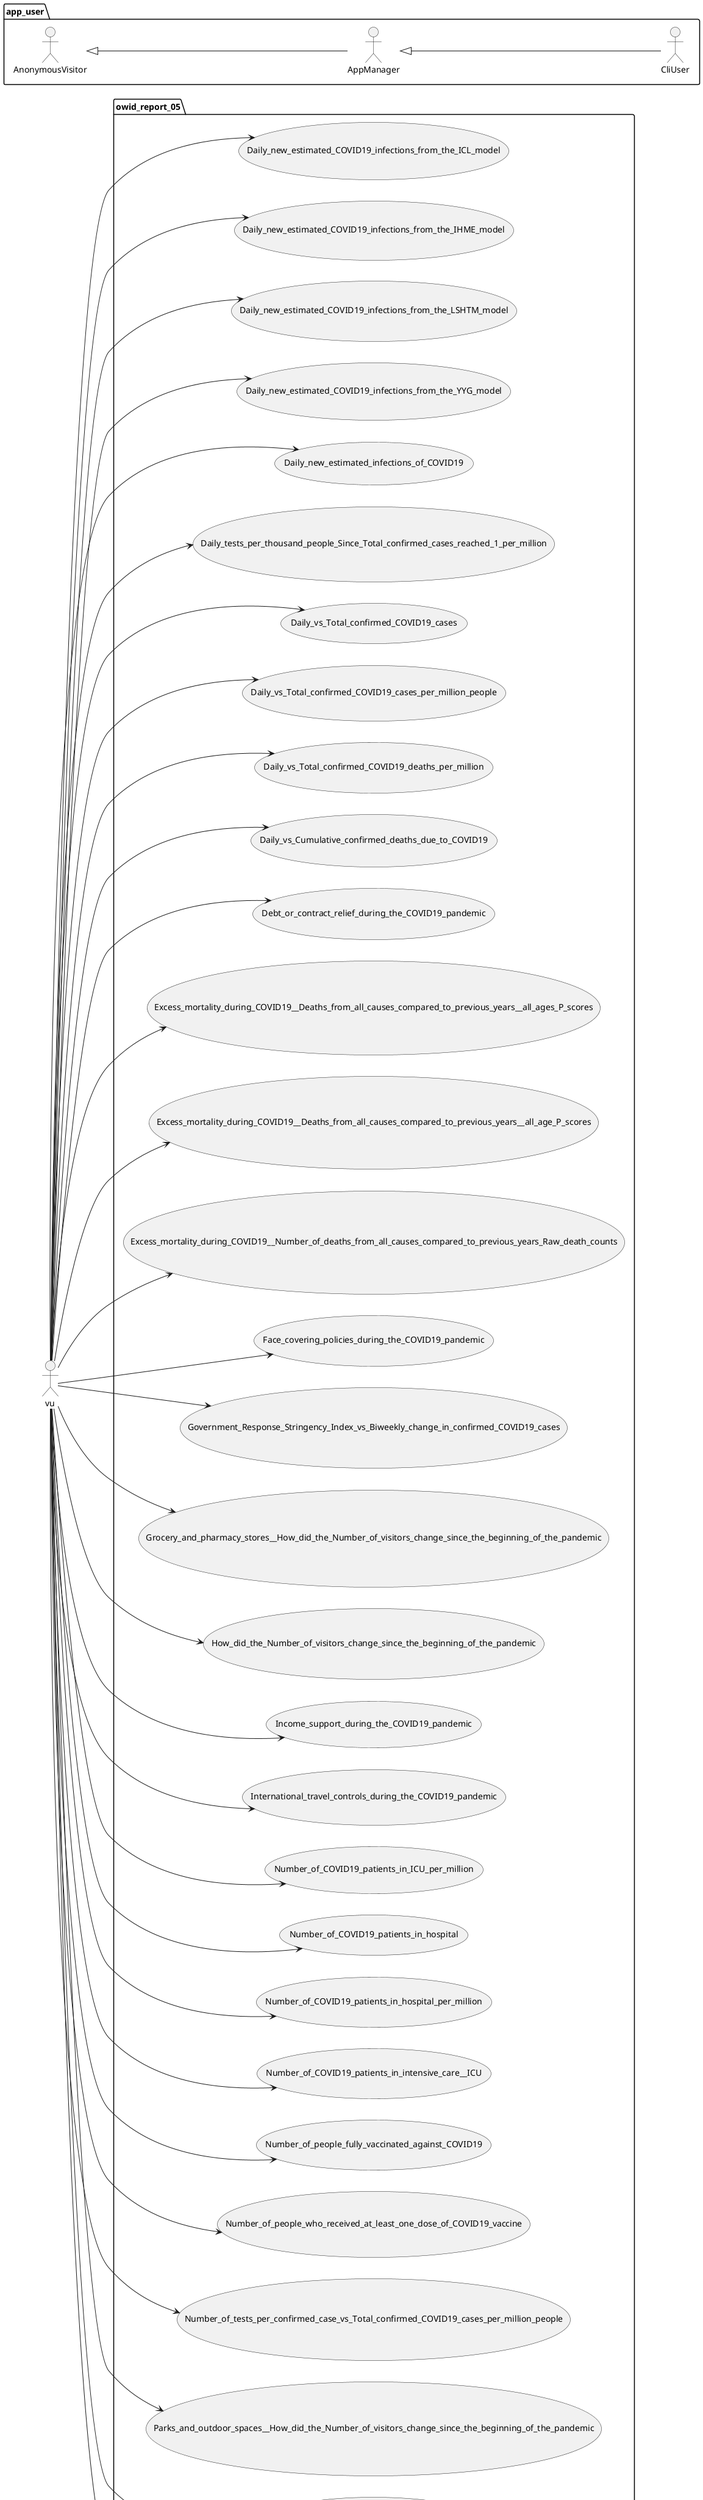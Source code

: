 @startuml
left to right direction

package app_user {
	actor AnonymousVisitor as av
	actor AppManager as am
	actor CliUser as cu

	av <|-- am
	am <|-- cu
}

package owid_report_05 {
    usecase Daily_new_estimated_COVID19_infections_from_the_ICL_model as UC260
    usecase Daily_new_estimated_COVID19_infections_from_the_IHME_model as UC261
    usecase Daily_new_estimated_COVID19_infections_from_the_LSHTM_model as UC262
    usecase Daily_new_estimated_COVID19_infections_from_the_YYG_model as UC263
    usecase Daily_new_estimated_infections_of_COVID19 as UC264
    usecase Daily_tests_per_thousand_people_Since_Total_confirmed_cases_reached_1_per_million as UC265
    usecase Daily_vs_Total_confirmed_COVID19_cases as UC266
    usecase Daily_vs_Total_confirmed_COVID19_cases_per_million_people as UC267
    usecase Daily_vs_Total_confirmed_COVID19_deaths_per_million as UC268
    usecase Daily_vs_Cumulative_confirmed_deaths_due_to_COVID19 as UC269
    usecase Debt_or_contract_relief_during_the_COVID19_pandemic as UC270
    usecase Excess_mortality_during_COVID19__Deaths_from_all_causes_compared_to_previous_years__all_ages_P_scores as UC271
    usecase Excess_mortality_during_COVID19__Deaths_from_all_causes_compared_to_previous_years__all_age_P_scores as UC272
    usecase Excess_mortality_during_COVID19__Number_of_deaths_from_all_causes_compared_to_previous_years_Raw_death_counts as UC273
    usecase Face_covering_policies_during_the_COVID19_pandemic as UC274
    usecase Government_Response_Stringency_Index_vs_Biweekly_change_in_confirmed_COVID19_cases as UC275
    usecase Grocery_and_pharmacy_stores__How_did_the_Number_of_visitors_change_since_the_beginning_of_the_pandemic as UC276
    usecase How_did_the_Number_of_visitors_change_since_the_beginning_of_the_pandemic as UC277
    usecase Income_support_during_the_COVID19_pandemic as UC278
    usecase International_travel_controls_during_the_COVID19_pandemic as UC279
    usecase Number_of_COVID19_patients_in_ICU_per_million as UC280
    usecase Number_of_COVID19_patients_in_hospital as UC281
    usecase Number_of_COVID19_patients_in_hospital_per_million as UC282
    usecase Number_of_COVID19_patients_in_intensive_care__ICU as UC283
    usecase Number_of_people_fully_vaccinated_against_COVID19 as UC284
    usecase Number_of_people_who_received_at_least_one_dose_of_COVID19_vaccine as UC285
    usecase Number_of_tests_per_confirmed_case_vs_Total_confirmed_COVID19_cases_per_million_people as UC286
    usecase Parks_and_outdoor_spaces__How_did_the_Number_of_visitors_change_since_the_beginning_of_the_pandemic as UC287
    usecase Per_capita__COVID19_tests_vs_Confirmed_deaths as UC288
    usecase Per_capita__tests_for_COVID19_vs_Confirmed_cases as UC289
}
vu --> UC260
vu --> UC261
vu --> UC262
vu --> UC263
vu --> UC264
vu --> UC265
vu --> UC266
vu --> UC267
vu --> UC268
vu --> UC269
vu --> UC270
vu --> UC271
vu --> UC272
vu --> UC273
vu --> UC274
vu --> UC275
vu --> UC276
vu --> UC277
vu --> UC278
vu --> UC279
vu --> UC280
vu --> UC281
vu --> UC282
vu --> UC283
vu --> UC284
vu --> UC285
vu --> UC286
vu --> UC287
vu --> UC288
vu --> UC289
@enduml
